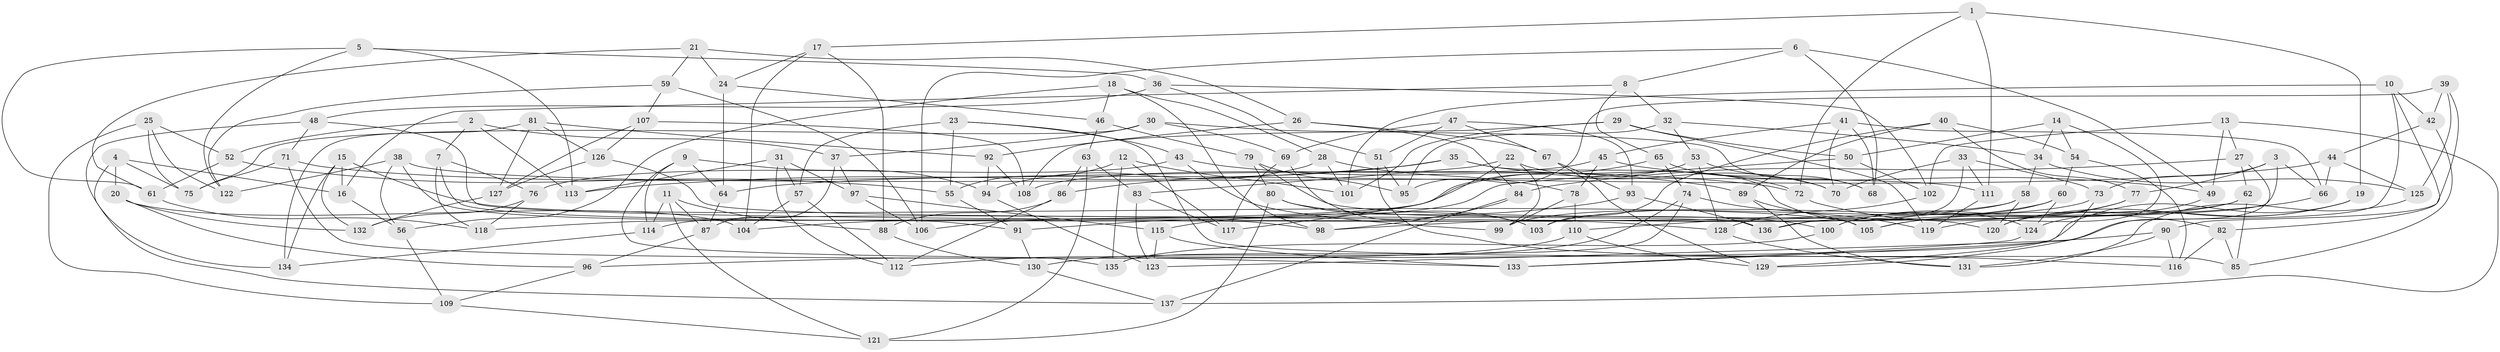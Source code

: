 // coarse degree distribution, {6: 0.45054945054945056, 4: 0.46153846153846156, 5: 0.054945054945054944, 3: 0.03296703296703297}
// Generated by graph-tools (version 1.1) at 2025/24/03/03/25 07:24:29]
// undirected, 137 vertices, 274 edges
graph export_dot {
graph [start="1"]
  node [color=gray90,style=filled];
  1;
  2;
  3;
  4;
  5;
  6;
  7;
  8;
  9;
  10;
  11;
  12;
  13;
  14;
  15;
  16;
  17;
  18;
  19;
  20;
  21;
  22;
  23;
  24;
  25;
  26;
  27;
  28;
  29;
  30;
  31;
  32;
  33;
  34;
  35;
  36;
  37;
  38;
  39;
  40;
  41;
  42;
  43;
  44;
  45;
  46;
  47;
  48;
  49;
  50;
  51;
  52;
  53;
  54;
  55;
  56;
  57;
  58;
  59;
  60;
  61;
  62;
  63;
  64;
  65;
  66;
  67;
  68;
  69;
  70;
  71;
  72;
  73;
  74;
  75;
  76;
  77;
  78;
  79;
  80;
  81;
  82;
  83;
  84;
  85;
  86;
  87;
  88;
  89;
  90;
  91;
  92;
  93;
  94;
  95;
  96;
  97;
  98;
  99;
  100;
  101;
  102;
  103;
  104;
  105;
  106;
  107;
  108;
  109;
  110;
  111;
  112;
  113;
  114;
  115;
  116;
  117;
  118;
  119;
  120;
  121;
  122;
  123;
  124;
  125;
  126;
  127;
  128;
  129;
  130;
  131;
  132;
  133;
  134;
  135;
  136;
  137;
  1 -- 19;
  1 -- 72;
  1 -- 17;
  1 -- 111;
  2 -- 7;
  2 -- 52;
  2 -- 37;
  2 -- 113;
  3 -- 73;
  3 -- 136;
  3 -- 66;
  3 -- 77;
  4 -- 20;
  4 -- 16;
  4 -- 137;
  4 -- 75;
  5 -- 122;
  5 -- 36;
  5 -- 113;
  5 -- 61;
  6 -- 106;
  6 -- 68;
  6 -- 49;
  6 -- 8;
  7 -- 118;
  7 -- 76;
  7 -- 98;
  8 -- 32;
  8 -- 16;
  8 -- 65;
  9 -- 135;
  9 -- 94;
  9 -- 64;
  9 -- 114;
  10 -- 101;
  10 -- 82;
  10 -- 42;
  10 -- 133;
  11 -- 114;
  11 -- 88;
  11 -- 121;
  11 -- 87;
  12 -- 101;
  12 -- 117;
  12 -- 55;
  12 -- 135;
  13 -- 137;
  13 -- 49;
  13 -- 102;
  13 -- 27;
  14 -- 34;
  14 -- 119;
  14 -- 50;
  14 -- 54;
  15 -- 105;
  15 -- 134;
  15 -- 16;
  15 -- 132;
  16 -- 56;
  17 -- 88;
  17 -- 24;
  17 -- 104;
  18 -- 56;
  18 -- 98;
  18 -- 28;
  18 -- 46;
  19 -- 124;
  19 -- 96;
  19 -- 120;
  20 -- 132;
  20 -- 96;
  20 -- 104;
  21 -- 24;
  21 -- 61;
  21 -- 26;
  21 -- 59;
  22 -- 117;
  22 -- 99;
  22 -- 83;
  22 -- 70;
  23 -- 57;
  23 -- 85;
  23 -- 43;
  23 -- 55;
  24 -- 46;
  24 -- 64;
  25 -- 52;
  25 -- 122;
  25 -- 75;
  25 -- 109;
  26 -- 84;
  26 -- 92;
  26 -- 67;
  27 -- 84;
  27 -- 129;
  27 -- 62;
  28 -- 94;
  28 -- 78;
  28 -- 101;
  29 -- 50;
  29 -- 108;
  29 -- 101;
  29 -- 119;
  30 -- 75;
  30 -- 68;
  30 -- 69;
  30 -- 37;
  31 -- 113;
  31 -- 112;
  31 -- 97;
  31 -- 57;
  32 -- 95;
  32 -- 53;
  32 -- 34;
  33 -- 111;
  33 -- 136;
  33 -- 73;
  33 -- 70;
  34 -- 58;
  34 -- 125;
  35 -- 86;
  35 -- 72;
  35 -- 124;
  35 -- 113;
  36 -- 51;
  36 -- 48;
  36 -- 102;
  37 -- 87;
  37 -- 97;
  38 -- 91;
  38 -- 56;
  38 -- 122;
  38 -- 111;
  39 -- 90;
  39 -- 125;
  39 -- 95;
  39 -- 42;
  40 -- 103;
  40 -- 77;
  40 -- 89;
  40 -- 54;
  41 -- 70;
  41 -- 68;
  41 -- 66;
  41 -- 45;
  42 -- 85;
  42 -- 44;
  43 -- 89;
  43 -- 76;
  43 -- 99;
  44 -- 66;
  44 -- 125;
  44 -- 64;
  45 -- 49;
  45 -- 78;
  45 -- 108;
  46 -- 63;
  46 -- 79;
  47 -- 93;
  47 -- 51;
  47 -- 69;
  47 -- 67;
  48 -- 128;
  48 -- 134;
  48 -- 71;
  49 -- 120;
  50 -- 91;
  50 -- 102;
  51 -- 116;
  51 -- 95;
  52 -- 55;
  52 -- 61;
  53 -- 128;
  53 -- 68;
  53 -- 118;
  54 -- 116;
  54 -- 60;
  55 -- 91;
  56 -- 109;
  57 -- 112;
  57 -- 104;
  58 -- 120;
  58 -- 110;
  58 -- 104;
  59 -- 122;
  59 -- 107;
  59 -- 106;
  60 -- 100;
  60 -- 124;
  60 -- 98;
  61 -- 118;
  62 -- 103;
  62 -- 85;
  62 -- 114;
  63 -- 83;
  63 -- 86;
  63 -- 121;
  64 -- 87;
  65 -- 74;
  65 -- 70;
  65 -- 106;
  66 -- 105;
  67 -- 93;
  67 -- 129;
  69 -- 103;
  69 -- 117;
  71 -- 72;
  71 -- 75;
  71 -- 133;
  72 -- 82;
  73 -- 99;
  73 -- 129;
  74 -- 135;
  74 -- 130;
  74 -- 105;
  76 -- 118;
  76 -- 132;
  77 -- 100;
  77 -- 105;
  78 -- 110;
  78 -- 99;
  79 -- 120;
  79 -- 80;
  79 -- 95;
  80 -- 103;
  80 -- 121;
  80 -- 100;
  81 -- 127;
  81 -- 92;
  81 -- 134;
  81 -- 126;
  82 -- 85;
  82 -- 116;
  83 -- 117;
  83 -- 123;
  84 -- 137;
  84 -- 98;
  86 -- 88;
  86 -- 112;
  87 -- 96;
  88 -- 130;
  89 -- 131;
  89 -- 119;
  90 -- 131;
  90 -- 123;
  90 -- 116;
  91 -- 130;
  92 -- 108;
  92 -- 94;
  93 -- 115;
  93 -- 136;
  94 -- 123;
  96 -- 109;
  97 -- 115;
  97 -- 106;
  100 -- 135;
  102 -- 128;
  107 -- 127;
  107 -- 126;
  107 -- 108;
  109 -- 121;
  110 -- 129;
  110 -- 112;
  111 -- 119;
  114 -- 134;
  115 -- 123;
  115 -- 133;
  124 -- 133;
  125 -- 131;
  126 -- 127;
  126 -- 136;
  127 -- 132;
  128 -- 131;
  130 -- 137;
}
